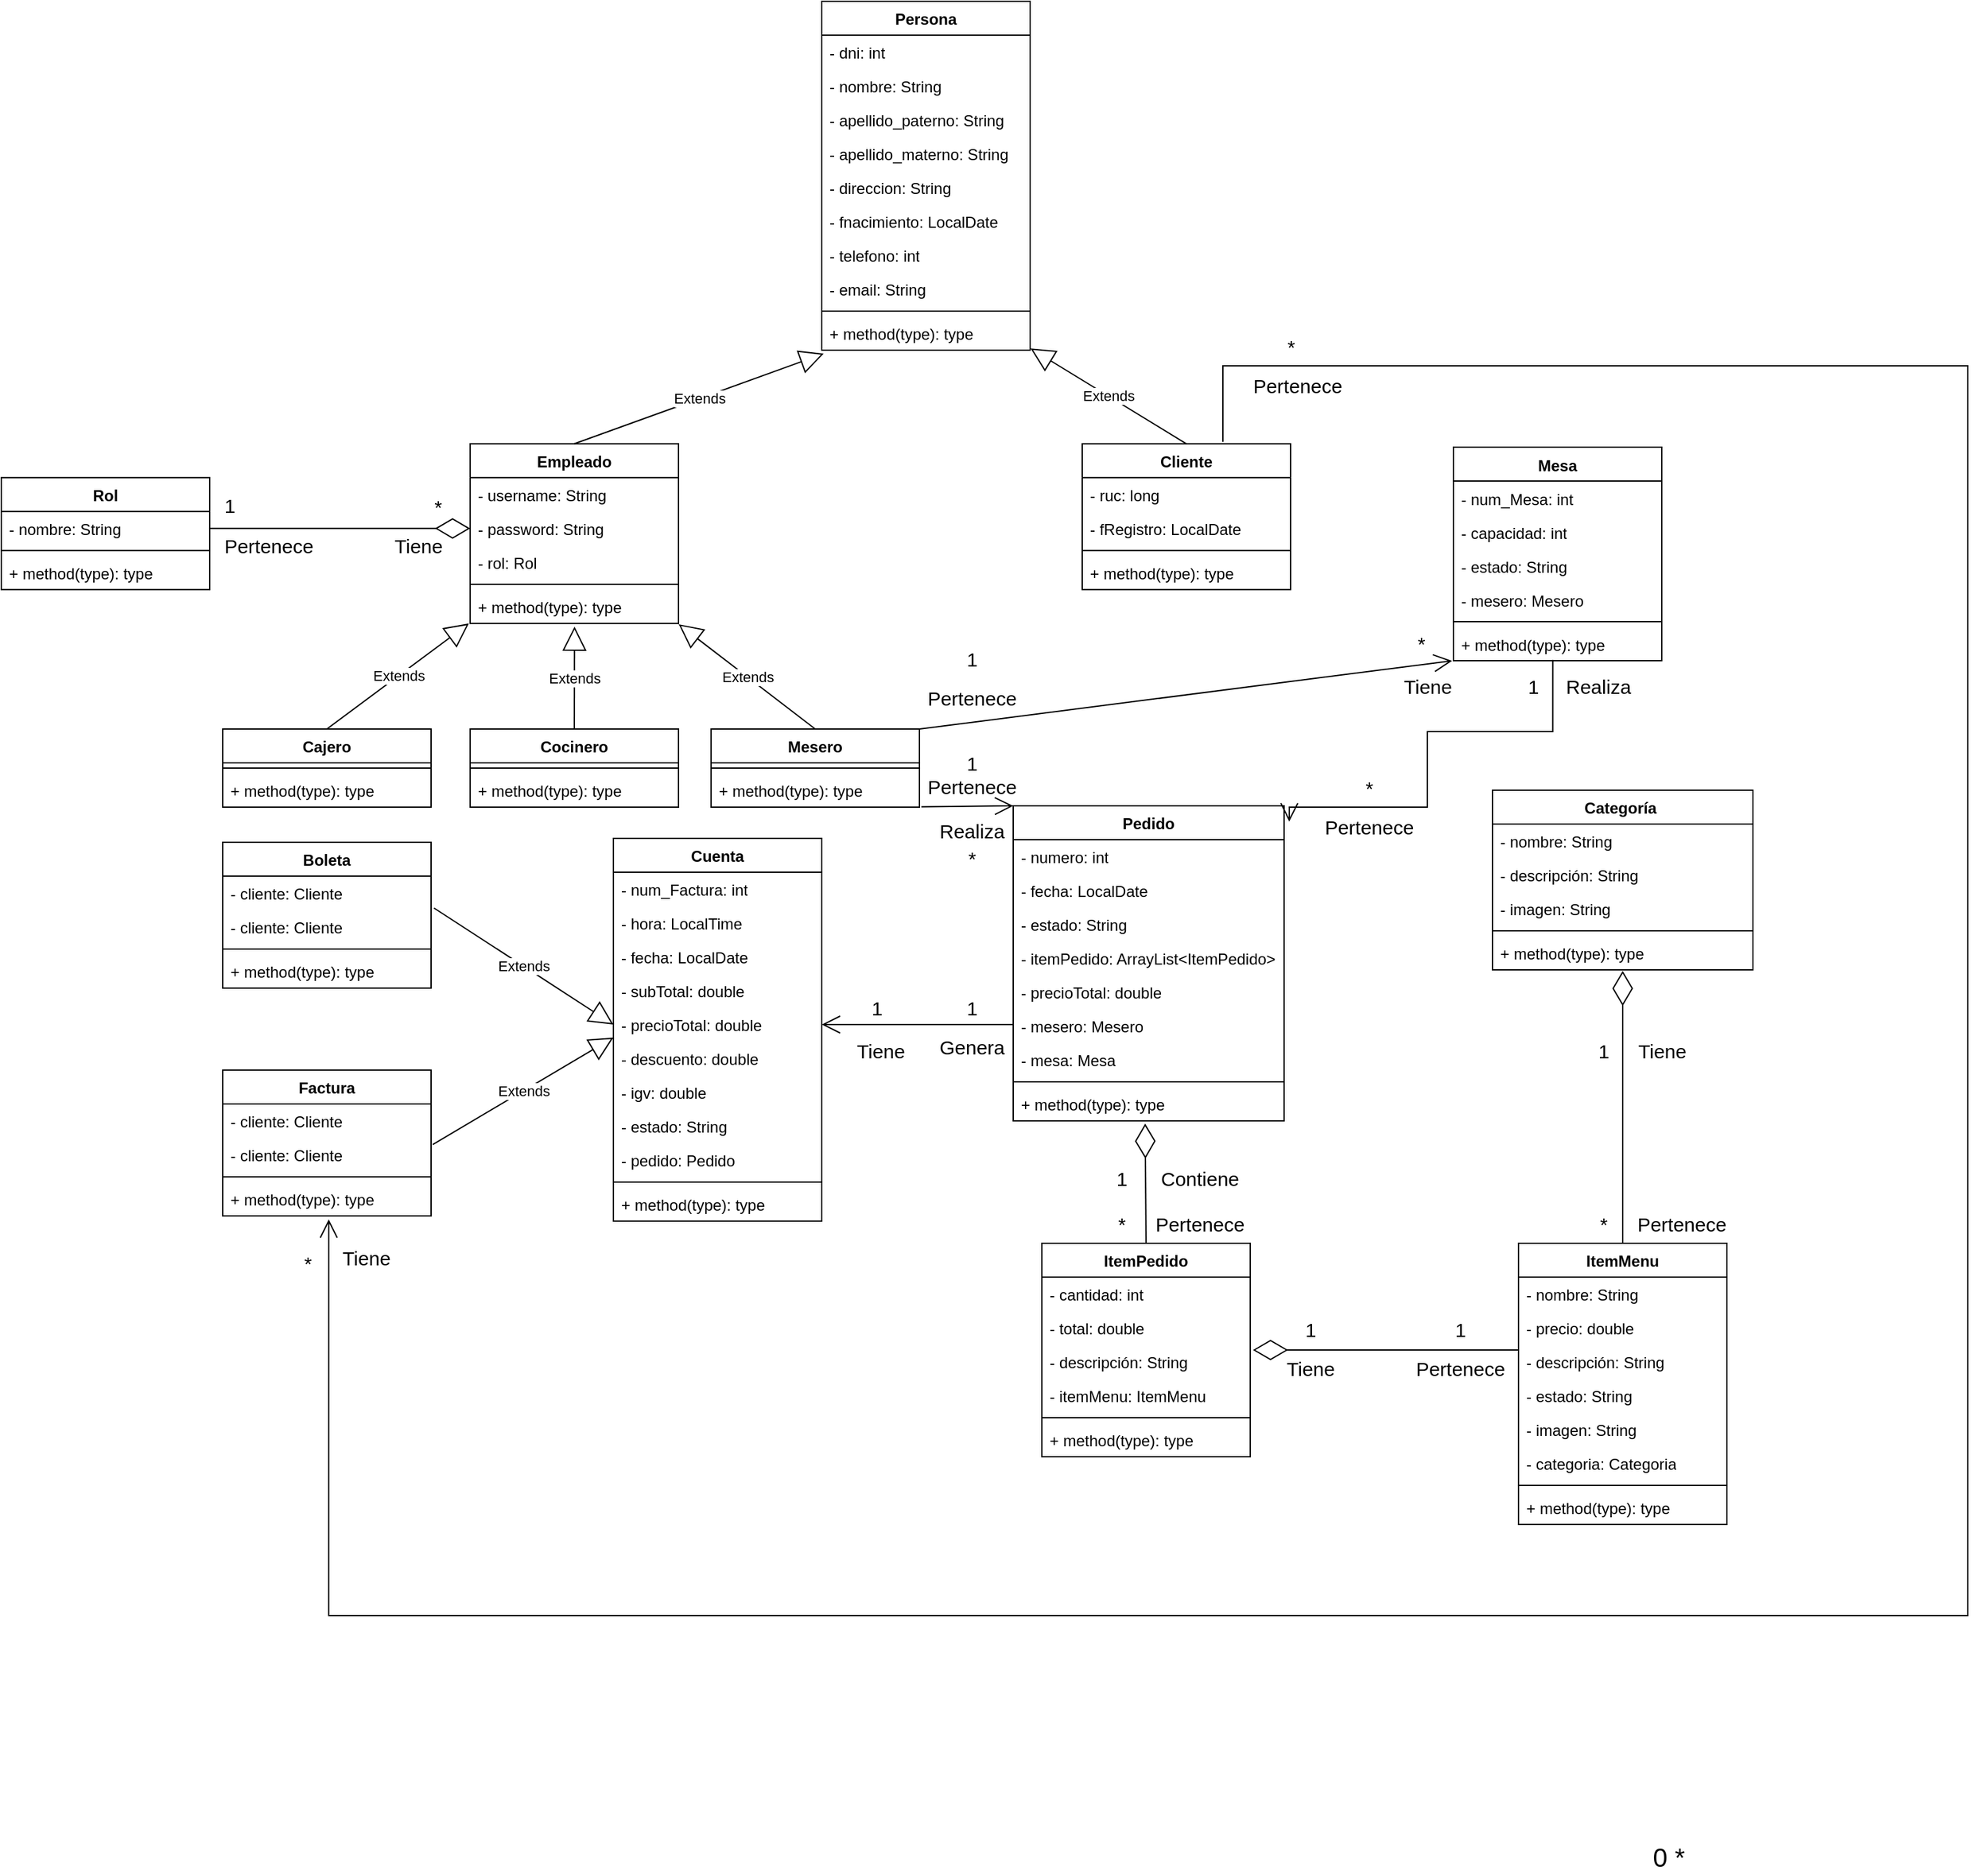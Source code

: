 <mxfile version="24.7.15">
  <diagram name="Página-1" id="WCnMgOE7KUm1dGn3Zfiw">
    <mxGraphModel dx="-1102" dy="-24" grid="1" gridSize="10" guides="1" tooltips="1" connect="1" arrows="1" fold="1" page="1" pageScale="1" pageWidth="827" pageHeight="1169" math="0" shadow="0">
      <root>
        <mxCell id="0" />
        <mxCell id="1" parent="0" />
        <mxCell id="qxjs8HYVO15DPtjFR_uL-1" value="&lt;span style=&quot;font-size: 20px;&quot;&gt;0 *&lt;/span&gt;" style="edgeLabel;html=1;align=center;verticalAlign=middle;resizable=0;points=[];fontSize=20;fontColor=default;" parent="1" vertex="1" connectable="0">
          <mxGeometry x="5305" y="3254.002" as="geometry">
            <mxPoint x="-45" y="471" as="offset" />
          </mxGeometry>
        </mxCell>
        <mxCell id="qxjs8HYVO15DPtjFR_uL-2" value="Mesa" style="swimlane;fontStyle=1;align=center;verticalAlign=top;childLayout=stackLayout;horizontal=1;startSize=26;horizontalStack=0;resizeParent=1;resizeParentMax=0;resizeLast=0;collapsible=1;marginBottom=0;whiteSpace=wrap;html=1;" parent="1" vertex="1">
          <mxGeometry x="5095" y="2642.5" width="160" height="164" as="geometry" />
        </mxCell>
        <mxCell id="qxjs8HYVO15DPtjFR_uL-3" value="- num_Mesa: int" style="text;strokeColor=none;fillColor=none;align=left;verticalAlign=top;spacingLeft=4;spacingRight=4;overflow=hidden;rotatable=0;points=[[0,0.5],[1,0.5]];portConstraint=eastwest;whiteSpace=wrap;html=1;" parent="qxjs8HYVO15DPtjFR_uL-2" vertex="1">
          <mxGeometry y="26" width="160" height="26" as="geometry" />
        </mxCell>
        <mxCell id="qxjs8HYVO15DPtjFR_uL-4" value="- capacidad: int" style="text;strokeColor=none;fillColor=none;align=left;verticalAlign=top;spacingLeft=4;spacingRight=4;overflow=hidden;rotatable=0;points=[[0,0.5],[1,0.5]];portConstraint=eastwest;whiteSpace=wrap;html=1;" parent="qxjs8HYVO15DPtjFR_uL-2" vertex="1">
          <mxGeometry y="52" width="160" height="26" as="geometry" />
        </mxCell>
        <mxCell id="qxjs8HYVO15DPtjFR_uL-5" value="- estado: String" style="text;strokeColor=none;fillColor=none;align=left;verticalAlign=top;spacingLeft=4;spacingRight=4;overflow=hidden;rotatable=0;points=[[0,0.5],[1,0.5]];portConstraint=eastwest;whiteSpace=wrap;html=1;" parent="qxjs8HYVO15DPtjFR_uL-2" vertex="1">
          <mxGeometry y="78" width="160" height="26" as="geometry" />
        </mxCell>
        <mxCell id="6oVuKmF7WkEqG7VNtMI_-22" value="- mesero: Mesero" style="text;strokeColor=none;fillColor=none;align=left;verticalAlign=top;spacingLeft=4;spacingRight=4;overflow=hidden;rotatable=0;points=[[0,0.5],[1,0.5]];portConstraint=eastwest;whiteSpace=wrap;html=1;" parent="qxjs8HYVO15DPtjFR_uL-2" vertex="1">
          <mxGeometry y="104" width="160" height="26" as="geometry" />
        </mxCell>
        <mxCell id="qxjs8HYVO15DPtjFR_uL-6" value="" style="line;strokeWidth=1;fillColor=none;align=left;verticalAlign=middle;spacingTop=-1;spacingLeft=3;spacingRight=3;rotatable=0;labelPosition=right;points=[];portConstraint=eastwest;strokeColor=inherit;" parent="qxjs8HYVO15DPtjFR_uL-2" vertex="1">
          <mxGeometry y="130" width="160" height="8" as="geometry" />
        </mxCell>
        <mxCell id="qxjs8HYVO15DPtjFR_uL-7" value="+ method(type): type" style="text;strokeColor=none;fillColor=none;align=left;verticalAlign=top;spacingLeft=4;spacingRight=4;overflow=hidden;rotatable=0;points=[[0,0.5],[1,0.5]];portConstraint=eastwest;whiteSpace=wrap;html=1;" parent="qxjs8HYVO15DPtjFR_uL-2" vertex="1">
          <mxGeometry y="138" width="160" height="26" as="geometry" />
        </mxCell>
        <mxCell id="qxjs8HYVO15DPtjFR_uL-8" value="Cliente" style="swimlane;fontStyle=1;align=center;verticalAlign=top;childLayout=stackLayout;horizontal=1;startSize=26;horizontalStack=0;resizeParent=1;resizeParentMax=0;resizeLast=0;collapsible=1;marginBottom=0;whiteSpace=wrap;html=1;" parent="1" vertex="1">
          <mxGeometry x="4810" y="2639.89" width="160" height="112" as="geometry" />
        </mxCell>
        <mxCell id="qxjs8HYVO15DPtjFR_uL-10" value="- ruc: long" style="text;strokeColor=none;fillColor=none;align=left;verticalAlign=top;spacingLeft=4;spacingRight=4;overflow=hidden;rotatable=0;points=[[0,0.5],[1,0.5]];portConstraint=eastwest;whiteSpace=wrap;html=1;" parent="qxjs8HYVO15DPtjFR_uL-8" vertex="1">
          <mxGeometry y="26" width="160" height="26" as="geometry" />
        </mxCell>
        <mxCell id="6oVuKmF7WkEqG7VNtMI_-1" value="- fRegistro: LocalDate" style="text;strokeColor=none;fillColor=none;align=left;verticalAlign=top;spacingLeft=4;spacingRight=4;overflow=hidden;rotatable=0;points=[[0,0.5],[1,0.5]];portConstraint=eastwest;whiteSpace=wrap;html=1;" parent="qxjs8HYVO15DPtjFR_uL-8" vertex="1">
          <mxGeometry y="52" width="160" height="26" as="geometry" />
        </mxCell>
        <mxCell id="qxjs8HYVO15DPtjFR_uL-11" value="" style="line;strokeWidth=1;fillColor=none;align=left;verticalAlign=middle;spacingTop=-1;spacingLeft=3;spacingRight=3;rotatable=0;labelPosition=right;points=[];portConstraint=eastwest;strokeColor=inherit;" parent="qxjs8HYVO15DPtjFR_uL-8" vertex="1">
          <mxGeometry y="78" width="160" height="8" as="geometry" />
        </mxCell>
        <mxCell id="qxjs8HYVO15DPtjFR_uL-12" value="+ method(type): type" style="text;strokeColor=none;fillColor=none;align=left;verticalAlign=top;spacingLeft=4;spacingRight=4;overflow=hidden;rotatable=0;points=[[0,0.5],[1,0.5]];portConstraint=eastwest;whiteSpace=wrap;html=1;" parent="qxjs8HYVO15DPtjFR_uL-8" vertex="1">
          <mxGeometry y="86" width="160" height="26" as="geometry" />
        </mxCell>
        <mxCell id="qxjs8HYVO15DPtjFR_uL-13" value="Persona" style="swimlane;fontStyle=1;align=center;verticalAlign=top;childLayout=stackLayout;horizontal=1;startSize=26;horizontalStack=0;resizeParent=1;resizeParentMax=0;resizeLast=0;collapsible=1;marginBottom=0;whiteSpace=wrap;html=1;" parent="1" vertex="1">
          <mxGeometry x="4610" y="2300" width="160" height="268" as="geometry" />
        </mxCell>
        <mxCell id="qxjs8HYVO15DPtjFR_uL-14" value="- dni: int" style="text;strokeColor=none;fillColor=none;align=left;verticalAlign=top;spacingLeft=4;spacingRight=4;overflow=hidden;rotatable=0;points=[[0,0.5],[1,0.5]];portConstraint=eastwest;whiteSpace=wrap;html=1;" parent="qxjs8HYVO15DPtjFR_uL-13" vertex="1">
          <mxGeometry y="26" width="160" height="26" as="geometry" />
        </mxCell>
        <mxCell id="qxjs8HYVO15DPtjFR_uL-15" value="- nombre: String" style="text;strokeColor=none;fillColor=none;align=left;verticalAlign=top;spacingLeft=4;spacingRight=4;overflow=hidden;rotatable=0;points=[[0,0.5],[1,0.5]];portConstraint=eastwest;whiteSpace=wrap;html=1;" parent="qxjs8HYVO15DPtjFR_uL-13" vertex="1">
          <mxGeometry y="52" width="160" height="26" as="geometry" />
        </mxCell>
        <mxCell id="qxjs8HYVO15DPtjFR_uL-16" value="- apellido_paterno: String" style="text;strokeColor=none;fillColor=none;align=left;verticalAlign=top;spacingLeft=4;spacingRight=4;overflow=hidden;rotatable=0;points=[[0,0.5],[1,0.5]];portConstraint=eastwest;whiteSpace=wrap;html=1;" parent="qxjs8HYVO15DPtjFR_uL-13" vertex="1">
          <mxGeometry y="78" width="160" height="26" as="geometry" />
        </mxCell>
        <mxCell id="qxjs8HYVO15DPtjFR_uL-17" value="- apellido_materno: String" style="text;strokeColor=none;fillColor=none;align=left;verticalAlign=top;spacingLeft=4;spacingRight=4;overflow=hidden;rotatable=0;points=[[0,0.5],[1,0.5]];portConstraint=eastwest;whiteSpace=wrap;html=1;" parent="qxjs8HYVO15DPtjFR_uL-13" vertex="1">
          <mxGeometry y="104" width="160" height="26" as="geometry" />
        </mxCell>
        <mxCell id="qxjs8HYVO15DPtjFR_uL-18" value="- direccion: String" style="text;strokeColor=none;fillColor=none;align=left;verticalAlign=top;spacingLeft=4;spacingRight=4;overflow=hidden;rotatable=0;points=[[0,0.5],[1,0.5]];portConstraint=eastwest;whiteSpace=wrap;html=1;" parent="qxjs8HYVO15DPtjFR_uL-13" vertex="1">
          <mxGeometry y="130" width="160" height="26" as="geometry" />
        </mxCell>
        <mxCell id="qxjs8HYVO15DPtjFR_uL-9" value="- fnacimiento: LocalDate" style="text;strokeColor=none;fillColor=none;align=left;verticalAlign=top;spacingLeft=4;spacingRight=4;overflow=hidden;rotatable=0;points=[[0,0.5],[1,0.5]];portConstraint=eastwest;whiteSpace=wrap;html=1;" parent="qxjs8HYVO15DPtjFR_uL-13" vertex="1">
          <mxGeometry y="156" width="160" height="26" as="geometry" />
        </mxCell>
        <mxCell id="qxjs8HYVO15DPtjFR_uL-19" value="- telefono: int" style="text;strokeColor=none;fillColor=none;align=left;verticalAlign=top;spacingLeft=4;spacingRight=4;overflow=hidden;rotatable=0;points=[[0,0.5],[1,0.5]];portConstraint=eastwest;whiteSpace=wrap;html=1;" parent="qxjs8HYVO15DPtjFR_uL-13" vertex="1">
          <mxGeometry y="182" width="160" height="26" as="geometry" />
        </mxCell>
        <mxCell id="qxjs8HYVO15DPtjFR_uL-20" value="- email: String" style="text;strokeColor=none;fillColor=none;align=left;verticalAlign=top;spacingLeft=4;spacingRight=4;overflow=hidden;rotatable=0;points=[[0,0.5],[1,0.5]];portConstraint=eastwest;whiteSpace=wrap;html=1;" parent="qxjs8HYVO15DPtjFR_uL-13" vertex="1">
          <mxGeometry y="208" width="160" height="26" as="geometry" />
        </mxCell>
        <mxCell id="qxjs8HYVO15DPtjFR_uL-21" value="" style="line;strokeWidth=1;fillColor=none;align=left;verticalAlign=middle;spacingTop=-1;spacingLeft=3;spacingRight=3;rotatable=0;labelPosition=right;points=[];portConstraint=eastwest;strokeColor=inherit;" parent="qxjs8HYVO15DPtjFR_uL-13" vertex="1">
          <mxGeometry y="234" width="160" height="8" as="geometry" />
        </mxCell>
        <mxCell id="qxjs8HYVO15DPtjFR_uL-22" value="+ method(type): type" style="text;strokeColor=none;fillColor=none;align=left;verticalAlign=top;spacingLeft=4;spacingRight=4;overflow=hidden;rotatable=0;points=[[0,0.5],[1,0.5]];portConstraint=eastwest;whiteSpace=wrap;html=1;" parent="qxjs8HYVO15DPtjFR_uL-13" vertex="1">
          <mxGeometry y="242" width="160" height="26" as="geometry" />
        </mxCell>
        <mxCell id="qxjs8HYVO15DPtjFR_uL-23" value="Empleado" style="swimlane;fontStyle=1;align=center;verticalAlign=top;childLayout=stackLayout;horizontal=1;startSize=26;horizontalStack=0;resizeParent=1;resizeParentMax=0;resizeLast=0;collapsible=1;marginBottom=0;whiteSpace=wrap;html=1;" parent="1" vertex="1">
          <mxGeometry x="4340" y="2639.89" width="160" height="138" as="geometry" />
        </mxCell>
        <mxCell id="qxjs8HYVO15DPtjFR_uL-24" value="- username: String" style="text;strokeColor=none;fillColor=none;align=left;verticalAlign=top;spacingLeft=4;spacingRight=4;overflow=hidden;rotatable=0;points=[[0,0.5],[1,0.5]];portConstraint=eastwest;whiteSpace=wrap;html=1;" parent="qxjs8HYVO15DPtjFR_uL-23" vertex="1">
          <mxGeometry y="26" width="160" height="26" as="geometry" />
        </mxCell>
        <mxCell id="qxjs8HYVO15DPtjFR_uL-25" value="- password: String" style="text;strokeColor=none;fillColor=none;align=left;verticalAlign=top;spacingLeft=4;spacingRight=4;overflow=hidden;rotatable=0;points=[[0,0.5],[1,0.5]];portConstraint=eastwest;whiteSpace=wrap;html=1;" parent="qxjs8HYVO15DPtjFR_uL-23" vertex="1">
          <mxGeometry y="52" width="160" height="26" as="geometry" />
        </mxCell>
        <mxCell id="qxjs8HYVO15DPtjFR_uL-26" value="- rol: Rol" style="text;strokeColor=none;fillColor=none;align=left;verticalAlign=top;spacingLeft=4;spacingRight=4;overflow=hidden;rotatable=0;points=[[0,0.5],[1,0.5]];portConstraint=eastwest;whiteSpace=wrap;html=1;" parent="qxjs8HYVO15DPtjFR_uL-23" vertex="1">
          <mxGeometry y="78" width="160" height="26" as="geometry" />
        </mxCell>
        <mxCell id="qxjs8HYVO15DPtjFR_uL-27" value="" style="line;strokeWidth=1;fillColor=none;align=left;verticalAlign=middle;spacingTop=-1;spacingLeft=3;spacingRight=3;rotatable=0;labelPosition=right;points=[];portConstraint=eastwest;strokeColor=inherit;" parent="qxjs8HYVO15DPtjFR_uL-23" vertex="1">
          <mxGeometry y="104" width="160" height="8" as="geometry" />
        </mxCell>
        <mxCell id="qxjs8HYVO15DPtjFR_uL-28" value="+ method(type): type" style="text;strokeColor=none;fillColor=none;align=left;verticalAlign=top;spacingLeft=4;spacingRight=4;overflow=hidden;rotatable=0;points=[[0,0.5],[1,0.5]];portConstraint=eastwest;whiteSpace=wrap;html=1;" parent="qxjs8HYVO15DPtjFR_uL-23" vertex="1">
          <mxGeometry y="112" width="160" height="26" as="geometry" />
        </mxCell>
        <mxCell id="qxjs8HYVO15DPtjFR_uL-29" value="Extends" style="endArrow=block;endSize=16;endFill=0;html=1;rounded=0;exitX=0.5;exitY=0;exitDx=0;exitDy=0;entryX=0.009;entryY=1.103;entryDx=0;entryDy=0;entryPerimeter=0;" parent="1" source="qxjs8HYVO15DPtjFR_uL-23" target="qxjs8HYVO15DPtjFR_uL-22" edge="1">
          <mxGeometry width="160" relative="1" as="geometry">
            <mxPoint x="4330" y="2578.42" as="sourcePoint" />
            <mxPoint x="4508.88" y="2580.004" as="targetPoint" />
          </mxGeometry>
        </mxCell>
        <mxCell id="qxjs8HYVO15DPtjFR_uL-30" value="Extends" style="endArrow=block;endSize=16;endFill=0;html=1;rounded=0;exitX=0.5;exitY=0;exitDx=0;exitDy=0;entryX=1.002;entryY=0.949;entryDx=0;entryDy=0;entryPerimeter=0;" parent="1" source="qxjs8HYVO15DPtjFR_uL-8" target="qxjs8HYVO15DPtjFR_uL-22" edge="1">
          <mxGeometry width="160" relative="1" as="geometry">
            <mxPoint x="5205.0" y="3385.38" as="sourcePoint" />
            <mxPoint x="4925" y="2846.63" as="targetPoint" />
          </mxGeometry>
        </mxCell>
        <mxCell id="qxjs8HYVO15DPtjFR_uL-31" value="Rol" style="swimlane;fontStyle=1;align=center;verticalAlign=top;childLayout=stackLayout;horizontal=1;startSize=26;horizontalStack=0;resizeParent=1;resizeParentMax=0;resizeLast=0;collapsible=1;marginBottom=0;whiteSpace=wrap;html=1;" parent="1" vertex="1">
          <mxGeometry x="3980" y="2665.89" width="160" height="86" as="geometry" />
        </mxCell>
        <mxCell id="qxjs8HYVO15DPtjFR_uL-32" value="- nombre: String" style="text;strokeColor=none;fillColor=none;align=left;verticalAlign=top;spacingLeft=4;spacingRight=4;overflow=hidden;rotatable=0;points=[[0,0.5],[1,0.5]];portConstraint=eastwest;whiteSpace=wrap;html=1;" parent="qxjs8HYVO15DPtjFR_uL-31" vertex="1">
          <mxGeometry y="26" width="160" height="26" as="geometry" />
        </mxCell>
        <mxCell id="qxjs8HYVO15DPtjFR_uL-33" value="" style="line;strokeWidth=1;fillColor=none;align=left;verticalAlign=middle;spacingTop=-1;spacingLeft=3;spacingRight=3;rotatable=0;labelPosition=right;points=[];portConstraint=eastwest;strokeColor=inherit;" parent="qxjs8HYVO15DPtjFR_uL-31" vertex="1">
          <mxGeometry y="52" width="160" height="8" as="geometry" />
        </mxCell>
        <mxCell id="qxjs8HYVO15DPtjFR_uL-34" value="+ method(type): type" style="text;strokeColor=none;fillColor=none;align=left;verticalAlign=top;spacingLeft=4;spacingRight=4;overflow=hidden;rotatable=0;points=[[0,0.5],[1,0.5]];portConstraint=eastwest;whiteSpace=wrap;html=1;" parent="qxjs8HYVO15DPtjFR_uL-31" vertex="1">
          <mxGeometry y="60" width="160" height="26" as="geometry" />
        </mxCell>
        <mxCell id="qxjs8HYVO15DPtjFR_uL-35" value="" style="endArrow=diamondThin;endFill=0;endSize=24;html=1;rounded=0;entryX=0;entryY=0.5;entryDx=0;entryDy=0;exitX=1;exitY=0.5;exitDx=0;exitDy=0;" parent="1" source="qxjs8HYVO15DPtjFR_uL-32" target="qxjs8HYVO15DPtjFR_uL-25" edge="1">
          <mxGeometry width="160" relative="1" as="geometry">
            <mxPoint x="4160" y="2550.42" as="sourcePoint" />
            <mxPoint x="4320" y="2550.42" as="targetPoint" />
          </mxGeometry>
        </mxCell>
        <mxCell id="qxjs8HYVO15DPtjFR_uL-36" value="Categoría&amp;nbsp;" style="swimlane;fontStyle=1;align=center;verticalAlign=top;childLayout=stackLayout;horizontal=1;startSize=26;horizontalStack=0;resizeParent=1;resizeParentMax=0;resizeLast=0;collapsible=1;marginBottom=0;whiteSpace=wrap;html=1;" parent="1" vertex="1">
          <mxGeometry x="5125" y="2906" width="200" height="138" as="geometry" />
        </mxCell>
        <mxCell id="qxjs8HYVO15DPtjFR_uL-37" value="- nombre: String" style="text;strokeColor=none;fillColor=none;align=left;verticalAlign=top;spacingLeft=4;spacingRight=4;overflow=hidden;rotatable=0;points=[[0,0.5],[1,0.5]];portConstraint=eastwest;whiteSpace=wrap;html=1;" parent="qxjs8HYVO15DPtjFR_uL-36" vertex="1">
          <mxGeometry y="26" width="200" height="26" as="geometry" />
        </mxCell>
        <mxCell id="qxjs8HYVO15DPtjFR_uL-38" value="- descripción: String" style="text;strokeColor=none;fillColor=none;align=left;verticalAlign=top;spacingLeft=4;spacingRight=4;overflow=hidden;rotatable=0;points=[[0,0.5],[1,0.5]];portConstraint=eastwest;whiteSpace=wrap;html=1;" parent="qxjs8HYVO15DPtjFR_uL-36" vertex="1">
          <mxGeometry y="52" width="200" height="26" as="geometry" />
        </mxCell>
        <mxCell id="qxjs8HYVO15DPtjFR_uL-39" value="- imagen: String" style="text;strokeColor=none;fillColor=none;align=left;verticalAlign=top;spacingLeft=4;spacingRight=4;overflow=hidden;rotatable=0;points=[[0,0.5],[1,0.5]];portConstraint=eastwest;whiteSpace=wrap;html=1;" parent="qxjs8HYVO15DPtjFR_uL-36" vertex="1">
          <mxGeometry y="78" width="200" height="26" as="geometry" />
        </mxCell>
        <mxCell id="qxjs8HYVO15DPtjFR_uL-41" value="" style="line;strokeWidth=1;fillColor=none;align=left;verticalAlign=middle;spacingTop=-1;spacingLeft=3;spacingRight=3;rotatable=0;labelPosition=right;points=[];portConstraint=eastwest;strokeColor=inherit;" parent="qxjs8HYVO15DPtjFR_uL-36" vertex="1">
          <mxGeometry y="104" width="200" height="8" as="geometry" />
        </mxCell>
        <mxCell id="qxjs8HYVO15DPtjFR_uL-42" value="+ method(type): type" style="text;strokeColor=none;fillColor=none;align=left;verticalAlign=top;spacingLeft=4;spacingRight=4;overflow=hidden;rotatable=0;points=[[0,0.5],[1,0.5]];portConstraint=eastwest;whiteSpace=wrap;html=1;" parent="qxjs8HYVO15DPtjFR_uL-36" vertex="1">
          <mxGeometry y="112" width="200" height="26" as="geometry" />
        </mxCell>
        <mxCell id="qxjs8HYVO15DPtjFR_uL-43" value="ItemMenu" style="swimlane;fontStyle=1;align=center;verticalAlign=top;childLayout=stackLayout;horizontal=1;startSize=26;horizontalStack=0;resizeParent=1;resizeParentMax=0;resizeLast=0;collapsible=1;marginBottom=0;whiteSpace=wrap;html=1;" parent="1" vertex="1">
          <mxGeometry x="5145" y="3254" width="160" height="216" as="geometry" />
        </mxCell>
        <mxCell id="qxjs8HYVO15DPtjFR_uL-44" value="- nombre: String" style="text;strokeColor=none;fillColor=none;align=left;verticalAlign=top;spacingLeft=4;spacingRight=4;overflow=hidden;rotatable=0;points=[[0,0.5],[1,0.5]];portConstraint=eastwest;whiteSpace=wrap;html=1;" parent="qxjs8HYVO15DPtjFR_uL-43" vertex="1">
          <mxGeometry y="26" width="160" height="26" as="geometry" />
        </mxCell>
        <mxCell id="qxjs8HYVO15DPtjFR_uL-45" value="- precio: double" style="text;strokeColor=none;fillColor=none;align=left;verticalAlign=top;spacingLeft=4;spacingRight=4;overflow=hidden;rotatable=0;points=[[0,0.5],[1,0.5]];portConstraint=eastwest;whiteSpace=wrap;html=1;" parent="qxjs8HYVO15DPtjFR_uL-43" vertex="1">
          <mxGeometry y="52" width="160" height="26" as="geometry" />
        </mxCell>
        <mxCell id="qxjs8HYVO15DPtjFR_uL-46" value="- descripción: String" style="text;strokeColor=none;fillColor=none;align=left;verticalAlign=top;spacingLeft=4;spacingRight=4;overflow=hidden;rotatable=0;points=[[0,0.5],[1,0.5]];portConstraint=eastwest;whiteSpace=wrap;html=1;" parent="qxjs8HYVO15DPtjFR_uL-43" vertex="1">
          <mxGeometry y="78" width="160" height="26" as="geometry" />
        </mxCell>
        <mxCell id="K_Ksfu4VO-yajQxjg92I-1" value="- estado: String" style="text;strokeColor=none;fillColor=none;align=left;verticalAlign=top;spacingLeft=4;spacingRight=4;overflow=hidden;rotatable=0;points=[[0,0.5],[1,0.5]];portConstraint=eastwest;whiteSpace=wrap;html=1;" parent="qxjs8HYVO15DPtjFR_uL-43" vertex="1">
          <mxGeometry y="104" width="160" height="26" as="geometry" />
        </mxCell>
        <mxCell id="qxjs8HYVO15DPtjFR_uL-47" value="- imagen: String" style="text;strokeColor=none;fillColor=none;align=left;verticalAlign=top;spacingLeft=4;spacingRight=4;overflow=hidden;rotatable=0;points=[[0,0.5],[1,0.5]];portConstraint=eastwest;whiteSpace=wrap;html=1;" parent="qxjs8HYVO15DPtjFR_uL-43" vertex="1">
          <mxGeometry y="130" width="160" height="26" as="geometry" />
        </mxCell>
        <mxCell id="BECg5I7x5I3lN43DVKFE-1" value="- categoria: Categoria" style="text;strokeColor=none;fillColor=none;align=left;verticalAlign=top;spacingLeft=4;spacingRight=4;overflow=hidden;rotatable=0;points=[[0,0.5],[1,0.5]];portConstraint=eastwest;whiteSpace=wrap;html=1;" vertex="1" parent="qxjs8HYVO15DPtjFR_uL-43">
          <mxGeometry y="156" width="160" height="26" as="geometry" />
        </mxCell>
        <mxCell id="qxjs8HYVO15DPtjFR_uL-48" value="" style="line;strokeWidth=1;fillColor=none;align=left;verticalAlign=middle;spacingTop=-1;spacingLeft=3;spacingRight=3;rotatable=0;labelPosition=right;points=[];portConstraint=eastwest;strokeColor=inherit;" parent="qxjs8HYVO15DPtjFR_uL-43" vertex="1">
          <mxGeometry y="182" width="160" height="8" as="geometry" />
        </mxCell>
        <mxCell id="qxjs8HYVO15DPtjFR_uL-49" value="+ method(type): type" style="text;strokeColor=none;fillColor=none;align=left;verticalAlign=top;spacingLeft=4;spacingRight=4;overflow=hidden;rotatable=0;points=[[0,0.5],[1,0.5]];portConstraint=eastwest;whiteSpace=wrap;html=1;" parent="qxjs8HYVO15DPtjFR_uL-43" vertex="1">
          <mxGeometry y="190" width="160" height="26" as="geometry" />
        </mxCell>
        <mxCell id="qxjs8HYVO15DPtjFR_uL-50" value="" style="endArrow=diamondThin;endFill=0;endSize=24;html=1;rounded=0;entryX=0.5;entryY=1.031;entryDx=0;entryDy=0;entryPerimeter=0;exitX=0.5;exitY=0;exitDx=0;exitDy=0;" parent="1" source="qxjs8HYVO15DPtjFR_uL-43" target="qxjs8HYVO15DPtjFR_uL-42" edge="1">
          <mxGeometry width="160" relative="1" as="geometry">
            <mxPoint x="5275" y="3074" as="sourcePoint" />
            <mxPoint x="5365" y="2954" as="targetPoint" />
          </mxGeometry>
        </mxCell>
        <mxCell id="qxjs8HYVO15DPtjFR_uL-51" value="ItemPedido" style="swimlane;fontStyle=1;align=center;verticalAlign=top;childLayout=stackLayout;horizontal=1;startSize=26;horizontalStack=0;resizeParent=1;resizeParentMax=0;resizeLast=0;collapsible=1;marginBottom=0;whiteSpace=wrap;html=1;" parent="1" vertex="1">
          <mxGeometry x="4779" y="3254" width="160" height="164" as="geometry" />
        </mxCell>
        <mxCell id="qxjs8HYVO15DPtjFR_uL-52" value="- cantidad: int" style="text;strokeColor=none;fillColor=none;align=left;verticalAlign=top;spacingLeft=4;spacingRight=4;overflow=hidden;rotatable=0;points=[[0,0.5],[1,0.5]];portConstraint=eastwest;whiteSpace=wrap;html=1;" parent="qxjs8HYVO15DPtjFR_uL-51" vertex="1">
          <mxGeometry y="26" width="160" height="26" as="geometry" />
        </mxCell>
        <mxCell id="qxjs8HYVO15DPtjFR_uL-53" value="- total: double" style="text;strokeColor=none;fillColor=none;align=left;verticalAlign=top;spacingLeft=4;spacingRight=4;overflow=hidden;rotatable=0;points=[[0,0.5],[1,0.5]];portConstraint=eastwest;whiteSpace=wrap;html=1;" parent="qxjs8HYVO15DPtjFR_uL-51" vertex="1">
          <mxGeometry y="52" width="160" height="26" as="geometry" />
        </mxCell>
        <mxCell id="qxjs8HYVO15DPtjFR_uL-54" value="- descripción: String" style="text;strokeColor=none;fillColor=none;align=left;verticalAlign=top;spacingLeft=4;spacingRight=4;overflow=hidden;rotatable=0;points=[[0,0.5],[1,0.5]];portConstraint=eastwest;whiteSpace=wrap;html=1;" parent="qxjs8HYVO15DPtjFR_uL-51" vertex="1">
          <mxGeometry y="78" width="160" height="26" as="geometry" />
        </mxCell>
        <mxCell id="qxjs8HYVO15DPtjFR_uL-55" value="- itemMenu: ItemMenu" style="text;strokeColor=none;fillColor=none;align=left;verticalAlign=top;spacingLeft=4;spacingRight=4;overflow=hidden;rotatable=0;points=[[0,0.5],[1,0.5]];portConstraint=eastwest;whiteSpace=wrap;html=1;" parent="qxjs8HYVO15DPtjFR_uL-51" vertex="1">
          <mxGeometry y="104" width="160" height="26" as="geometry" />
        </mxCell>
        <mxCell id="qxjs8HYVO15DPtjFR_uL-56" value="" style="line;strokeWidth=1;fillColor=none;align=left;verticalAlign=middle;spacingTop=-1;spacingLeft=3;spacingRight=3;rotatable=0;labelPosition=right;points=[];portConstraint=eastwest;strokeColor=inherit;" parent="qxjs8HYVO15DPtjFR_uL-51" vertex="1">
          <mxGeometry y="130" width="160" height="8" as="geometry" />
        </mxCell>
        <mxCell id="qxjs8HYVO15DPtjFR_uL-57" value="+ method(type): type" style="text;strokeColor=none;fillColor=none;align=left;verticalAlign=top;spacingLeft=4;spacingRight=4;overflow=hidden;rotatable=0;points=[[0,0.5],[1,0.5]];portConstraint=eastwest;whiteSpace=wrap;html=1;" parent="qxjs8HYVO15DPtjFR_uL-51" vertex="1">
          <mxGeometry y="138" width="160" height="26" as="geometry" />
        </mxCell>
        <mxCell id="qxjs8HYVO15DPtjFR_uL-58" value="" style="endArrow=diamondThin;endFill=0;endSize=24;html=1;rounded=0;entryX=1.013;entryY=0.154;entryDx=0;entryDy=0;entryPerimeter=0;exitX=0;exitY=0.154;exitDx=0;exitDy=0;exitPerimeter=0;" parent="1" source="qxjs8HYVO15DPtjFR_uL-46" target="qxjs8HYVO15DPtjFR_uL-54" edge="1">
          <mxGeometry width="160" relative="1" as="geometry">
            <mxPoint x="5365" y="3216" as="sourcePoint" />
            <mxPoint x="5365" y="3124" as="targetPoint" />
          </mxGeometry>
        </mxCell>
        <mxCell id="qxjs8HYVO15DPtjFR_uL-59" value="Pedido" style="swimlane;fontStyle=1;align=center;verticalAlign=top;childLayout=stackLayout;horizontal=1;startSize=26;horizontalStack=0;resizeParent=1;resizeParentMax=0;resizeLast=0;collapsible=1;marginBottom=0;whiteSpace=wrap;html=1;" parent="1" vertex="1">
          <mxGeometry x="4757" y="2918" width="208" height="242" as="geometry" />
        </mxCell>
        <mxCell id="qxjs8HYVO15DPtjFR_uL-60" value="- numero: int" style="text;strokeColor=none;fillColor=none;align=left;verticalAlign=top;spacingLeft=4;spacingRight=4;overflow=hidden;rotatable=0;points=[[0,0.5],[1,0.5]];portConstraint=eastwest;whiteSpace=wrap;html=1;" parent="qxjs8HYVO15DPtjFR_uL-59" vertex="1">
          <mxGeometry y="26" width="208" height="26" as="geometry" />
        </mxCell>
        <mxCell id="qxjs8HYVO15DPtjFR_uL-61" value="- fecha: LocalDate" style="text;strokeColor=none;fillColor=none;align=left;verticalAlign=top;spacingLeft=4;spacingRight=4;overflow=hidden;rotatable=0;points=[[0,0.5],[1,0.5]];portConstraint=eastwest;whiteSpace=wrap;html=1;" parent="qxjs8HYVO15DPtjFR_uL-59" vertex="1">
          <mxGeometry y="52" width="208" height="26" as="geometry" />
        </mxCell>
        <mxCell id="qxjs8HYVO15DPtjFR_uL-62" value="- estado: String" style="text;strokeColor=none;fillColor=none;align=left;verticalAlign=top;spacingLeft=4;spacingRight=4;overflow=hidden;rotatable=0;points=[[0,0.5],[1,0.5]];portConstraint=eastwest;whiteSpace=wrap;html=1;" parent="qxjs8HYVO15DPtjFR_uL-59" vertex="1">
          <mxGeometry y="78" width="208" height="26" as="geometry" />
        </mxCell>
        <mxCell id="qxjs8HYVO15DPtjFR_uL-63" value="- itemPedido: ArrayList&amp;lt;ItemPedido&amp;gt;" style="text;strokeColor=none;fillColor=none;align=left;verticalAlign=top;spacingLeft=4;spacingRight=4;overflow=hidden;rotatable=0;points=[[0,0.5],[1,0.5]];portConstraint=eastwest;whiteSpace=wrap;html=1;" parent="qxjs8HYVO15DPtjFR_uL-59" vertex="1">
          <mxGeometry y="104" width="208" height="26" as="geometry" />
        </mxCell>
        <mxCell id="qxjs8HYVO15DPtjFR_uL-64" value="- precioTotal: double" style="text;strokeColor=none;fillColor=none;align=left;verticalAlign=top;spacingLeft=4;spacingRight=4;overflow=hidden;rotatable=0;points=[[0,0.5],[1,0.5]];portConstraint=eastwest;whiteSpace=wrap;html=1;" parent="qxjs8HYVO15DPtjFR_uL-59" vertex="1">
          <mxGeometry y="130" width="208" height="26" as="geometry" />
        </mxCell>
        <mxCell id="qxjs8HYVO15DPtjFR_uL-66" value="- mesero: Mesero" style="text;strokeColor=none;fillColor=none;align=left;verticalAlign=top;spacingLeft=4;spacingRight=4;overflow=hidden;rotatable=0;points=[[0,0.5],[1,0.5]];portConstraint=eastwest;whiteSpace=wrap;html=1;" parent="qxjs8HYVO15DPtjFR_uL-59" vertex="1">
          <mxGeometry y="156" width="208" height="26" as="geometry" />
        </mxCell>
        <mxCell id="qxjs8HYVO15DPtjFR_uL-67" value="- mesa: Mesa" style="text;strokeColor=none;fillColor=none;align=left;verticalAlign=top;spacingLeft=4;spacingRight=4;overflow=hidden;rotatable=0;points=[[0,0.5],[1,0.5]];portConstraint=eastwest;whiteSpace=wrap;html=1;" parent="qxjs8HYVO15DPtjFR_uL-59" vertex="1">
          <mxGeometry y="182" width="208" height="26" as="geometry" />
        </mxCell>
        <mxCell id="qxjs8HYVO15DPtjFR_uL-68" value="" style="line;strokeWidth=1;fillColor=none;align=left;verticalAlign=middle;spacingTop=-1;spacingLeft=3;spacingRight=3;rotatable=0;labelPosition=right;points=[];portConstraint=eastwest;strokeColor=inherit;" parent="qxjs8HYVO15DPtjFR_uL-59" vertex="1">
          <mxGeometry y="208" width="208" height="8" as="geometry" />
        </mxCell>
        <mxCell id="qxjs8HYVO15DPtjFR_uL-69" value="+ method(type): type" style="text;strokeColor=none;fillColor=none;align=left;verticalAlign=top;spacingLeft=4;spacingRight=4;overflow=hidden;rotatable=0;points=[[0,0.5],[1,0.5]];portConstraint=eastwest;whiteSpace=wrap;html=1;" parent="qxjs8HYVO15DPtjFR_uL-59" vertex="1">
          <mxGeometry y="216" width="208" height="26" as="geometry" />
        </mxCell>
        <mxCell id="qxjs8HYVO15DPtjFR_uL-70" value="" style="endArrow=open;endFill=1;endSize=12;html=1;rounded=0;exitX=0.477;exitY=0.977;exitDx=0;exitDy=0;exitPerimeter=0;entryX=1.019;entryY=0.05;entryDx=0;entryDy=0;edgeStyle=orthogonalEdgeStyle;entryPerimeter=0;" parent="1" source="qxjs8HYVO15DPtjFR_uL-7" target="qxjs8HYVO15DPtjFR_uL-59" edge="1">
          <mxGeometry width="160" relative="1" as="geometry">
            <mxPoint x="5095" y="2766" as="sourcePoint" />
            <mxPoint x="5255" y="2766" as="targetPoint" />
            <Array as="points">
              <mxPoint x="5171" y="2861" />
              <mxPoint x="5075" y="2861" />
              <mxPoint x="5075" y="2919" />
            </Array>
          </mxGeometry>
        </mxCell>
        <mxCell id="qxjs8HYVO15DPtjFR_uL-71" value="" style="endArrow=open;endFill=1;endSize=12;html=1;rounded=0;exitX=0.675;exitY=-0.013;exitDx=0;exitDy=0;exitPerimeter=0;edgeStyle=orthogonalEdgeStyle;entryX=0.509;entryY=1.1;entryDx=0;entryDy=0;entryPerimeter=0;" parent="1" source="qxjs8HYVO15DPtjFR_uL-8" target="BECg5I7x5I3lN43DVKFE-19" edge="1">
          <mxGeometry width="160" relative="1" as="geometry">
            <mxPoint x="5070" y="2570" as="sourcePoint" />
            <mxPoint x="5450" y="2770" as="targetPoint" />
            <Array as="points">
              <mxPoint x="4918" y="2580" />
              <mxPoint x="5490" y="2580" />
              <mxPoint x="5490" y="3540" />
              <mxPoint x="4231" y="3540" />
            </Array>
          </mxGeometry>
        </mxCell>
        <mxCell id="qxjs8HYVO15DPtjFR_uL-73" value="Cuenta" style="swimlane;fontStyle=1;align=center;verticalAlign=top;childLayout=stackLayout;horizontal=1;startSize=26;horizontalStack=0;resizeParent=1;resizeParentMax=0;resizeLast=0;collapsible=1;marginBottom=0;whiteSpace=wrap;html=1;" parent="1" vertex="1">
          <mxGeometry x="4450" y="2943" width="160" height="294" as="geometry" />
        </mxCell>
        <mxCell id="qxjs8HYVO15DPtjFR_uL-74" value="- num_Factura: int" style="text;strokeColor=none;fillColor=none;align=left;verticalAlign=top;spacingLeft=4;spacingRight=4;overflow=hidden;rotatable=0;points=[[0,0.5],[1,0.5]];portConstraint=eastwest;whiteSpace=wrap;html=1;" parent="qxjs8HYVO15DPtjFR_uL-73" vertex="1">
          <mxGeometry y="26" width="160" height="26" as="geometry" />
        </mxCell>
        <mxCell id="qxjs8HYVO15DPtjFR_uL-75" value="- hora: LocalTime" style="text;strokeColor=none;fillColor=none;align=left;verticalAlign=top;spacingLeft=4;spacingRight=4;overflow=hidden;rotatable=0;points=[[0,0.5],[1,0.5]];portConstraint=eastwest;whiteSpace=wrap;html=1;" parent="qxjs8HYVO15DPtjFR_uL-73" vertex="1">
          <mxGeometry y="52" width="160" height="26" as="geometry" />
        </mxCell>
        <mxCell id="qxjs8HYVO15DPtjFR_uL-76" value="- fecha: LocalDate" style="text;strokeColor=none;fillColor=none;align=left;verticalAlign=top;spacingLeft=4;spacingRight=4;overflow=hidden;rotatable=0;points=[[0,0.5],[1,0.5]];portConstraint=eastwest;whiteSpace=wrap;html=1;" parent="qxjs8HYVO15DPtjFR_uL-73" vertex="1">
          <mxGeometry y="78" width="160" height="26" as="geometry" />
        </mxCell>
        <mxCell id="qxjs8HYVO15DPtjFR_uL-77" value="- subTotal: double" style="text;strokeColor=none;fillColor=none;align=left;verticalAlign=top;spacingLeft=4;spacingRight=4;overflow=hidden;rotatable=0;points=[[0,0.5],[1,0.5]];portConstraint=eastwest;whiteSpace=wrap;html=1;" parent="qxjs8HYVO15DPtjFR_uL-73" vertex="1">
          <mxGeometry y="104" width="160" height="26" as="geometry" />
        </mxCell>
        <mxCell id="qxjs8HYVO15DPtjFR_uL-78" value="- precioTotal: double" style="text;strokeColor=none;fillColor=none;align=left;verticalAlign=top;spacingLeft=4;spacingRight=4;overflow=hidden;rotatable=0;points=[[0,0.5],[1,0.5]];portConstraint=eastwest;whiteSpace=wrap;html=1;" parent="qxjs8HYVO15DPtjFR_uL-73" vertex="1">
          <mxGeometry y="130" width="160" height="26" as="geometry" />
        </mxCell>
        <mxCell id="6oVuKmF7WkEqG7VNtMI_-2" value="- descuento: double" style="text;strokeColor=none;fillColor=none;align=left;verticalAlign=top;spacingLeft=4;spacingRight=4;overflow=hidden;rotatable=0;points=[[0,0.5],[1,0.5]];portConstraint=eastwest;whiteSpace=wrap;html=1;" parent="qxjs8HYVO15DPtjFR_uL-73" vertex="1">
          <mxGeometry y="156" width="160" height="26" as="geometry" />
        </mxCell>
        <mxCell id="qxjs8HYVO15DPtjFR_uL-79" value="- igv: double" style="text;strokeColor=none;fillColor=none;align=left;verticalAlign=top;spacingLeft=4;spacingRight=4;overflow=hidden;rotatable=0;points=[[0,0.5],[1,0.5]];portConstraint=eastwest;whiteSpace=wrap;html=1;" parent="qxjs8HYVO15DPtjFR_uL-73" vertex="1">
          <mxGeometry y="182" width="160" height="26" as="geometry" />
        </mxCell>
        <mxCell id="qxjs8HYVO15DPtjFR_uL-80" value="- estado: String" style="text;strokeColor=none;fillColor=none;align=left;verticalAlign=top;spacingLeft=4;spacingRight=4;overflow=hidden;rotatable=0;points=[[0,0.5],[1,0.5]];portConstraint=eastwest;whiteSpace=wrap;html=1;" parent="qxjs8HYVO15DPtjFR_uL-73" vertex="1">
          <mxGeometry y="208" width="160" height="26" as="geometry" />
        </mxCell>
        <mxCell id="qxjs8HYVO15DPtjFR_uL-81" value="- pedido: Pedido" style="text;strokeColor=none;fillColor=none;align=left;verticalAlign=top;spacingLeft=4;spacingRight=4;overflow=hidden;rotatable=0;points=[[0,0.5],[1,0.5]];portConstraint=eastwest;whiteSpace=wrap;html=1;" parent="qxjs8HYVO15DPtjFR_uL-73" vertex="1">
          <mxGeometry y="234" width="160" height="26" as="geometry" />
        </mxCell>
        <mxCell id="qxjs8HYVO15DPtjFR_uL-82" value="" style="line;strokeWidth=1;fillColor=none;align=left;verticalAlign=middle;spacingTop=-1;spacingLeft=3;spacingRight=3;rotatable=0;labelPosition=right;points=[];portConstraint=eastwest;strokeColor=inherit;" parent="qxjs8HYVO15DPtjFR_uL-73" vertex="1">
          <mxGeometry y="260" width="160" height="8" as="geometry" />
        </mxCell>
        <mxCell id="qxjs8HYVO15DPtjFR_uL-83" value="+ method(type): type" style="text;strokeColor=none;fillColor=none;align=left;verticalAlign=top;spacingLeft=4;spacingRight=4;overflow=hidden;rotatable=0;points=[[0,0.5],[1,0.5]];portConstraint=eastwest;whiteSpace=wrap;html=1;" parent="qxjs8HYVO15DPtjFR_uL-73" vertex="1">
          <mxGeometry y="268" width="160" height="26" as="geometry" />
        </mxCell>
        <mxCell id="qxjs8HYVO15DPtjFR_uL-84" value="" style="endArrow=diamondThin;endFill=0;endSize=24;html=1;rounded=0;entryX=0.487;entryY=1.08;entryDx=0;entryDy=0;entryPerimeter=0;exitX=0.5;exitY=0;exitDx=0;exitDy=0;" parent="1" source="qxjs8HYVO15DPtjFR_uL-51" target="qxjs8HYVO15DPtjFR_uL-69" edge="1">
          <mxGeometry width="160" relative="1" as="geometry">
            <mxPoint x="5053" y="3216" as="sourcePoint" />
            <mxPoint x="4895" y="3216" as="targetPoint" />
          </mxGeometry>
        </mxCell>
        <mxCell id="qxjs8HYVO15DPtjFR_uL-85" value="" style="endArrow=open;endFill=1;endSize=12;html=1;rounded=0;exitX=0;exitY=0.923;exitDx=0;exitDy=0;exitPerimeter=0;entryX=1;entryY=0.5;entryDx=0;entryDy=0;" parent="1" target="qxjs8HYVO15DPtjFR_uL-78" edge="1">
          <mxGeometry width="160" relative="1" as="geometry">
            <mxPoint x="4757" y="3085.998" as="sourcePoint" />
            <mxPoint x="4785" y="3156" as="targetPoint" />
          </mxGeometry>
        </mxCell>
        <mxCell id="qxjs8HYVO15DPtjFR_uL-86" value="1" style="text;html=1;align=center;verticalAlign=middle;resizable=0;points=[];autosize=1;strokeColor=none;fillColor=none;strokeWidth=3;fontSize=15;" parent="1" vertex="1">
          <mxGeometry x="4140" y="2672.42" width="30" height="30" as="geometry" />
        </mxCell>
        <mxCell id="qxjs8HYVO15DPtjFR_uL-87" value="*" style="text;html=1;align=center;verticalAlign=middle;resizable=0;points=[];autosize=1;strokeColor=none;fillColor=none;strokeWidth=3;fontSize=15;" parent="1" vertex="1">
          <mxGeometry x="4300" y="2673.42" width="30" height="30" as="geometry" />
        </mxCell>
        <mxCell id="qxjs8HYVO15DPtjFR_uL-88" value="Tiene" style="text;html=1;align=center;verticalAlign=middle;resizable=0;points=[];autosize=1;strokeColor=none;fillColor=none;strokeWidth=3;fontSize=15;" parent="1" vertex="1">
          <mxGeometry x="4270" y="2703.42" width="60" height="30" as="geometry" />
        </mxCell>
        <mxCell id="qxjs8HYVO15DPtjFR_uL-89" value="Pertenece" style="text;html=1;align=center;verticalAlign=middle;resizable=0;points=[];autosize=1;strokeColor=none;fillColor=none;strokeWidth=3;fontSize=15;" parent="1" vertex="1">
          <mxGeometry x="4140" y="2703.42" width="90" height="30" as="geometry" />
        </mxCell>
        <mxCell id="qxjs8HYVO15DPtjFR_uL-90" value="Tiene" style="text;html=1;align=center;verticalAlign=middle;resizable=0;points=[];autosize=1;strokeColor=none;fillColor=none;strokeWidth=3;fontSize=15;" parent="1" vertex="1">
          <mxGeometry x="5225" y="3091" width="60" height="30" as="geometry" />
        </mxCell>
        <mxCell id="qxjs8HYVO15DPtjFR_uL-91" value="1" style="text;html=1;align=center;verticalAlign=middle;resizable=0;points=[];autosize=1;strokeColor=none;fillColor=none;strokeWidth=3;fontSize=15;" parent="1" vertex="1">
          <mxGeometry x="5195" y="3091" width="30" height="30" as="geometry" />
        </mxCell>
        <mxCell id="qxjs8HYVO15DPtjFR_uL-92" value="Pertenece" style="text;html=1;align=center;verticalAlign=middle;resizable=0;points=[];autosize=1;strokeColor=none;fillColor=none;strokeWidth=3;fontSize=15;" parent="1" vertex="1">
          <mxGeometry x="5225" y="3224" width="90" height="30" as="geometry" />
        </mxCell>
        <mxCell id="qxjs8HYVO15DPtjFR_uL-93" value="*" style="text;html=1;align=center;verticalAlign=middle;resizable=0;points=[];autosize=1;strokeColor=none;fillColor=none;strokeWidth=3;fontSize=15;" parent="1" vertex="1">
          <mxGeometry x="5195" y="3224" width="30" height="30" as="geometry" />
        </mxCell>
        <mxCell id="qxjs8HYVO15DPtjFR_uL-94" value="Tiene" style="text;html=1;align=center;verticalAlign=middle;resizable=0;points=[];autosize=1;strokeColor=none;fillColor=none;strokeWidth=3;fontSize=15;" parent="1" vertex="1">
          <mxGeometry x="4625" y="3091" width="60" height="30" as="geometry" />
        </mxCell>
        <mxCell id="qxjs8HYVO15DPtjFR_uL-95" value="1" style="text;html=1;align=center;verticalAlign=middle;resizable=0;points=[];autosize=1;strokeColor=none;fillColor=none;strokeWidth=3;fontSize=15;" parent="1" vertex="1">
          <mxGeometry x="4637" y="3058" width="30" height="30" as="geometry" />
        </mxCell>
        <mxCell id="qxjs8HYVO15DPtjFR_uL-96" value="Genera" style="text;html=1;align=center;verticalAlign=middle;resizable=0;points=[];autosize=1;strokeColor=none;fillColor=none;strokeWidth=3;fontSize=15;" parent="1" vertex="1">
          <mxGeometry x="4690" y="3088" width="70" height="30" as="geometry" />
        </mxCell>
        <mxCell id="qxjs8HYVO15DPtjFR_uL-97" value="1" style="text;html=1;align=center;verticalAlign=middle;resizable=0;points=[];autosize=1;strokeColor=none;fillColor=none;strokeWidth=3;fontSize=15;" parent="1" vertex="1">
          <mxGeometry x="4710" y="3058" width="30" height="30" as="geometry" />
        </mxCell>
        <mxCell id="qxjs8HYVO15DPtjFR_uL-98" value="Pertenece" style="text;html=1;align=center;verticalAlign=middle;resizable=0;points=[];autosize=1;strokeColor=none;fillColor=none;strokeWidth=3;fontSize=15;" parent="1" vertex="1">
          <mxGeometry x="5055" y="3335" width="90" height="30" as="geometry" />
        </mxCell>
        <mxCell id="qxjs8HYVO15DPtjFR_uL-99" value="1" style="text;html=1;align=center;verticalAlign=middle;resizable=0;points=[];autosize=1;strokeColor=none;fillColor=none;strokeWidth=3;fontSize=15;" parent="1" vertex="1">
          <mxGeometry x="5085" y="3305" width="30" height="30" as="geometry" />
        </mxCell>
        <mxCell id="qxjs8HYVO15DPtjFR_uL-100" value="Tiene" style="text;html=1;align=center;verticalAlign=middle;resizable=0;points=[];autosize=1;strokeColor=none;fillColor=none;strokeWidth=3;fontSize=15;" parent="1" vertex="1">
          <mxGeometry x="4955" y="3335" width="60" height="30" as="geometry" />
        </mxCell>
        <mxCell id="qxjs8HYVO15DPtjFR_uL-101" value="1" style="text;html=1;align=center;verticalAlign=middle;resizable=0;points=[];autosize=1;strokeColor=none;fillColor=none;strokeWidth=3;fontSize=15;" parent="1" vertex="1">
          <mxGeometry x="4970" y="3305" width="30" height="30" as="geometry" />
        </mxCell>
        <mxCell id="qxjs8HYVO15DPtjFR_uL-102" value="Pertenece" style="text;html=1;align=center;verticalAlign=middle;resizable=0;points=[];autosize=1;strokeColor=none;fillColor=none;strokeWidth=3;fontSize=15;" parent="1" vertex="1">
          <mxGeometry x="4855" y="3224" width="90" height="30" as="geometry" />
        </mxCell>
        <mxCell id="qxjs8HYVO15DPtjFR_uL-103" value="*" style="text;html=1;align=center;verticalAlign=middle;resizable=0;points=[];autosize=1;strokeColor=none;fillColor=none;strokeWidth=3;fontSize=15;" parent="1" vertex="1">
          <mxGeometry x="4825" y="3224" width="30" height="30" as="geometry" />
        </mxCell>
        <mxCell id="qxjs8HYVO15DPtjFR_uL-104" value="1" style="text;html=1;align=center;verticalAlign=middle;resizable=0;points=[];autosize=1;strokeColor=none;fillColor=none;strokeWidth=3;fontSize=15;" parent="1" vertex="1">
          <mxGeometry x="4825" y="3189" width="30" height="30" as="geometry" />
        </mxCell>
        <mxCell id="qxjs8HYVO15DPtjFR_uL-105" value="Contiene" style="text;html=1;align=center;verticalAlign=middle;resizable=0;points=[];autosize=1;strokeColor=none;fillColor=none;strokeWidth=3;fontSize=15;" parent="1" vertex="1">
          <mxGeometry x="4860" y="3189" width="80" height="30" as="geometry" />
        </mxCell>
        <mxCell id="qxjs8HYVO15DPtjFR_uL-106" value="Pertenece" style="text;html=1;align=center;verticalAlign=middle;resizable=0;points=[];autosize=1;strokeColor=none;fillColor=none;strokeWidth=3;fontSize=15;" parent="1" vertex="1">
          <mxGeometry x="4985" y="2919" width="90" height="30" as="geometry" />
        </mxCell>
        <mxCell id="qxjs8HYVO15DPtjFR_uL-107" value="*" style="text;html=1;align=center;verticalAlign=middle;resizable=0;points=[];autosize=1;strokeColor=none;fillColor=none;strokeWidth=3;fontSize=15;" parent="1" vertex="1">
          <mxGeometry x="5015" y="2889" width="30" height="30" as="geometry" />
        </mxCell>
        <mxCell id="qxjs8HYVO15DPtjFR_uL-108" value="Realiza" style="text;html=1;align=center;verticalAlign=middle;resizable=0;points=[];autosize=1;strokeColor=none;fillColor=none;strokeWidth=3;fontSize=15;" parent="1" vertex="1">
          <mxGeometry x="5171" y="2811" width="70" height="30" as="geometry" />
        </mxCell>
        <mxCell id="qxjs8HYVO15DPtjFR_uL-109" value="1" style="text;html=1;align=center;verticalAlign=middle;resizable=0;points=[];autosize=1;strokeColor=none;fillColor=none;strokeWidth=3;fontSize=15;" parent="1" vertex="1">
          <mxGeometry x="5141" y="2811" width="30" height="30" as="geometry" />
        </mxCell>
        <mxCell id="qxjs8HYVO15DPtjFR_uL-110" value="Tiene" style="text;html=1;align=center;verticalAlign=middle;resizable=0;points=[];autosize=1;strokeColor=none;fillColor=none;strokeWidth=3;fontSize=15;" parent="1" vertex="1">
          <mxGeometry x="4230" y="3250" width="60" height="30" as="geometry" />
        </mxCell>
        <mxCell id="qxjs8HYVO15DPtjFR_uL-111" value="*" style="text;html=1;align=center;verticalAlign=middle;resizable=0;points=[];autosize=1;strokeColor=none;fillColor=none;strokeWidth=3;fontSize=15;" parent="1" vertex="1">
          <mxGeometry x="4200" y="3254" width="30" height="30" as="geometry" />
        </mxCell>
        <mxCell id="qxjs8HYVO15DPtjFR_uL-112" value="*" style="text;html=1;align=center;verticalAlign=middle;resizable=0;points=[];autosize=1;strokeColor=none;fillColor=none;strokeWidth=3;fontSize=15;" parent="1" vertex="1">
          <mxGeometry x="4955" y="2550" width="30" height="30" as="geometry" />
        </mxCell>
        <mxCell id="qxjs8HYVO15DPtjFR_uL-113" value="Pertenece" style="text;html=1;align=center;verticalAlign=middle;resizable=0;points=[];autosize=1;strokeColor=none;fillColor=none;strokeWidth=3;fontSize=15;" parent="1" vertex="1">
          <mxGeometry x="4930" y="2580" width="90" height="30" as="geometry" />
        </mxCell>
        <mxCell id="qxjs8HYVO15DPtjFR_uL-114" value="Realiza" style="text;html=1;align=center;verticalAlign=middle;resizable=0;points=[];autosize=1;strokeColor=none;fillColor=none;strokeWidth=3;fontSize=15;" parent="1" vertex="1">
          <mxGeometry x="4690" y="2922" width="70" height="30" as="geometry" />
        </mxCell>
        <mxCell id="qxjs8HYVO15DPtjFR_uL-115" value="*" style="text;html=1;align=center;verticalAlign=middle;resizable=0;points=[];autosize=1;strokeColor=none;fillColor=none;strokeWidth=3;fontSize=15;" parent="1" vertex="1">
          <mxGeometry x="4710" y="2943" width="30" height="30" as="geometry" />
        </mxCell>
        <mxCell id="qxjs8HYVO15DPtjFR_uL-116" value="Pertenece" style="text;html=1;align=center;verticalAlign=middle;resizable=0;points=[];autosize=1;strokeColor=none;fillColor=none;strokeWidth=3;fontSize=15;" parent="1" vertex="1">
          <mxGeometry x="4680" y="2888" width="90" height="30" as="geometry" />
        </mxCell>
        <mxCell id="qxjs8HYVO15DPtjFR_uL-117" value="1" style="text;html=1;align=center;verticalAlign=middle;resizable=0;points=[];autosize=1;strokeColor=none;fillColor=none;strokeWidth=3;fontSize=15;" parent="1" vertex="1">
          <mxGeometry x="4710" y="2870" width="30" height="30" as="geometry" />
        </mxCell>
        <mxCell id="6oVuKmF7WkEqG7VNtMI_-3" value="Cajero" style="swimlane;fontStyle=1;align=center;verticalAlign=top;childLayout=stackLayout;horizontal=1;startSize=26;horizontalStack=0;resizeParent=1;resizeParentMax=0;resizeLast=0;collapsible=1;marginBottom=0;whiteSpace=wrap;html=1;" parent="1" vertex="1">
          <mxGeometry x="4150" y="2859" width="160" height="60" as="geometry" />
        </mxCell>
        <mxCell id="6oVuKmF7WkEqG7VNtMI_-7" value="" style="line;strokeWidth=1;fillColor=none;align=left;verticalAlign=middle;spacingTop=-1;spacingLeft=3;spacingRight=3;rotatable=0;labelPosition=right;points=[];portConstraint=eastwest;strokeColor=inherit;" parent="6oVuKmF7WkEqG7VNtMI_-3" vertex="1">
          <mxGeometry y="26" width="160" height="8" as="geometry" />
        </mxCell>
        <mxCell id="6oVuKmF7WkEqG7VNtMI_-8" value="+ method(type): type" style="text;strokeColor=none;fillColor=none;align=left;verticalAlign=top;spacingLeft=4;spacingRight=4;overflow=hidden;rotatable=0;points=[[0,0.5],[1,0.5]];portConstraint=eastwest;whiteSpace=wrap;html=1;" parent="6oVuKmF7WkEqG7VNtMI_-3" vertex="1">
          <mxGeometry y="34" width="160" height="26" as="geometry" />
        </mxCell>
        <mxCell id="6oVuKmF7WkEqG7VNtMI_-9" value="Mesero" style="swimlane;fontStyle=1;align=center;verticalAlign=top;childLayout=stackLayout;horizontal=1;startSize=26;horizontalStack=0;resizeParent=1;resizeParentMax=0;resizeLast=0;collapsible=1;marginBottom=0;whiteSpace=wrap;html=1;" parent="1" vertex="1">
          <mxGeometry x="4525" y="2859" width="160" height="60" as="geometry" />
        </mxCell>
        <mxCell id="6oVuKmF7WkEqG7VNtMI_-10" value="" style="line;strokeWidth=1;fillColor=none;align=left;verticalAlign=middle;spacingTop=-1;spacingLeft=3;spacingRight=3;rotatable=0;labelPosition=right;points=[];portConstraint=eastwest;strokeColor=inherit;" parent="6oVuKmF7WkEqG7VNtMI_-9" vertex="1">
          <mxGeometry y="26" width="160" height="8" as="geometry" />
        </mxCell>
        <mxCell id="6oVuKmF7WkEqG7VNtMI_-11" value="+ method(type): type" style="text;strokeColor=none;fillColor=none;align=left;verticalAlign=top;spacingLeft=4;spacingRight=4;overflow=hidden;rotatable=0;points=[[0,0.5],[1,0.5]];portConstraint=eastwest;whiteSpace=wrap;html=1;" parent="6oVuKmF7WkEqG7VNtMI_-9" vertex="1">
          <mxGeometry y="34" width="160" height="26" as="geometry" />
        </mxCell>
        <mxCell id="6oVuKmF7WkEqG7VNtMI_-12" value="Cocinero" style="swimlane;fontStyle=1;align=center;verticalAlign=top;childLayout=stackLayout;horizontal=1;startSize=26;horizontalStack=0;resizeParent=1;resizeParentMax=0;resizeLast=0;collapsible=1;marginBottom=0;whiteSpace=wrap;html=1;" parent="1" vertex="1">
          <mxGeometry x="4340" y="2859" width="160" height="60" as="geometry" />
        </mxCell>
        <mxCell id="6oVuKmF7WkEqG7VNtMI_-13" value="" style="line;strokeWidth=1;fillColor=none;align=left;verticalAlign=middle;spacingTop=-1;spacingLeft=3;spacingRight=3;rotatable=0;labelPosition=right;points=[];portConstraint=eastwest;strokeColor=inherit;" parent="6oVuKmF7WkEqG7VNtMI_-12" vertex="1">
          <mxGeometry y="26" width="160" height="8" as="geometry" />
        </mxCell>
        <mxCell id="6oVuKmF7WkEqG7VNtMI_-14" value="+ method(type): type" style="text;strokeColor=none;fillColor=none;align=left;verticalAlign=top;spacingLeft=4;spacingRight=4;overflow=hidden;rotatable=0;points=[[0,0.5],[1,0.5]];portConstraint=eastwest;whiteSpace=wrap;html=1;" parent="6oVuKmF7WkEqG7VNtMI_-12" vertex="1">
          <mxGeometry y="34" width="160" height="26" as="geometry" />
        </mxCell>
        <mxCell id="6oVuKmF7WkEqG7VNtMI_-15" value="Extends" style="endArrow=block;endSize=16;endFill=0;html=1;rounded=0;exitX=0.5;exitY=0;exitDx=0;exitDy=0;entryX=-0.006;entryY=1.001;entryDx=0;entryDy=0;entryPerimeter=0;" parent="1" source="6oVuKmF7WkEqG7VNtMI_-3" target="qxjs8HYVO15DPtjFR_uL-28" edge="1">
          <mxGeometry width="160" relative="1" as="geometry">
            <mxPoint x="4130" y="2821" as="sourcePoint" />
            <mxPoint x="4376" y="2790" as="targetPoint" />
          </mxGeometry>
        </mxCell>
        <mxCell id="6oVuKmF7WkEqG7VNtMI_-16" value="Extends" style="endArrow=block;endSize=16;endFill=0;html=1;rounded=0;exitX=0.5;exitY=0;exitDx=0;exitDy=0;entryX=0.501;entryY=1.094;entryDx=0;entryDy=0;entryPerimeter=0;" parent="1" source="6oVuKmF7WkEqG7VNtMI_-12" target="qxjs8HYVO15DPtjFR_uL-28" edge="1">
          <mxGeometry width="160" relative="1" as="geometry">
            <mxPoint x="4230" y="2870" as="sourcePoint" />
            <mxPoint x="4349" y="2788" as="targetPoint" />
          </mxGeometry>
        </mxCell>
        <mxCell id="6oVuKmF7WkEqG7VNtMI_-17" value="Extends" style="endArrow=block;endSize=16;endFill=0;html=1;rounded=0;exitX=0.5;exitY=0;exitDx=0;exitDy=0;entryX=1.001;entryY=1.024;entryDx=0;entryDy=0;entryPerimeter=0;" parent="1" source="6oVuKmF7WkEqG7VNtMI_-9" target="qxjs8HYVO15DPtjFR_uL-28" edge="1">
          <mxGeometry width="160" relative="1" as="geometry">
            <mxPoint x="4604.7" y="2849" as="sourcePoint" />
            <mxPoint x="4604.7" y="2770" as="targetPoint" />
          </mxGeometry>
        </mxCell>
        <mxCell id="6oVuKmF7WkEqG7VNtMI_-20" value="" style="endArrow=open;endFill=1;endSize=12;html=1;rounded=0;exitX=1.009;exitY=0.991;exitDx=0;exitDy=0;entryX=0;entryY=0;entryDx=0;entryDy=0;exitPerimeter=0;" parent="1" source="6oVuKmF7WkEqG7VNtMI_-11" target="qxjs8HYVO15DPtjFR_uL-59" edge="1">
          <mxGeometry width="160" relative="1" as="geometry">
            <mxPoint x="4760" y="2880" as="sourcePoint" />
            <mxPoint x="4920" y="2880" as="targetPoint" />
          </mxGeometry>
        </mxCell>
        <mxCell id="6oVuKmF7WkEqG7VNtMI_-21" value="" style="endArrow=open;endFill=1;endSize=12;html=1;rounded=0;exitX=1;exitY=0;exitDx=0;exitDy=0;entryX=-0.006;entryY=1.004;entryDx=0;entryDy=0;entryPerimeter=0;" parent="1" source="6oVuKmF7WkEqG7VNtMI_-9" target="qxjs8HYVO15DPtjFR_uL-7" edge="1">
          <mxGeometry width="160" relative="1" as="geometry">
            <mxPoint x="4690" y="2826.5" as="sourcePoint" />
            <mxPoint x="4761" y="2825.5" as="targetPoint" />
          </mxGeometry>
        </mxCell>
        <mxCell id="6oVuKmF7WkEqG7VNtMI_-23" value="Tiene" style="text;html=1;align=center;verticalAlign=middle;resizable=0;points=[];autosize=1;strokeColor=none;fillColor=none;strokeWidth=3;fontSize=15;" parent="1" vertex="1">
          <mxGeometry x="5045" y="2811" width="60" height="30" as="geometry" />
        </mxCell>
        <mxCell id="6oVuKmF7WkEqG7VNtMI_-24" value="*" style="text;html=1;align=center;verticalAlign=middle;resizable=0;points=[];autosize=1;strokeColor=none;fillColor=none;strokeWidth=3;fontSize=15;" parent="1" vertex="1">
          <mxGeometry x="5055" y="2777.89" width="30" height="30" as="geometry" />
        </mxCell>
        <mxCell id="6oVuKmF7WkEqG7VNtMI_-25" value="Pertenece" style="text;html=1;align=center;verticalAlign=middle;resizable=0;points=[];autosize=1;strokeColor=none;fillColor=none;strokeWidth=3;fontSize=15;" parent="1" vertex="1">
          <mxGeometry x="4680" y="2820" width="90" height="30" as="geometry" />
        </mxCell>
        <mxCell id="6oVuKmF7WkEqG7VNtMI_-26" value="1" style="text;html=1;align=center;verticalAlign=middle;resizable=0;points=[];autosize=1;strokeColor=none;fillColor=none;strokeWidth=3;fontSize=15;" parent="1" vertex="1">
          <mxGeometry x="4710" y="2790" width="30" height="30" as="geometry" />
        </mxCell>
        <mxCell id="BECg5I7x5I3lN43DVKFE-2" value="Boleta" style="swimlane;fontStyle=1;align=center;verticalAlign=top;childLayout=stackLayout;horizontal=1;startSize=26;horizontalStack=0;resizeParent=1;resizeParentMax=0;resizeLast=0;collapsible=1;marginBottom=0;whiteSpace=wrap;html=1;" vertex="1" parent="1">
          <mxGeometry x="4150" y="2946" width="160" height="112" as="geometry" />
        </mxCell>
        <mxCell id="BECg5I7x5I3lN43DVKFE-11" value="- cliente: Cliente" style="text;strokeColor=none;fillColor=none;align=left;verticalAlign=top;spacingLeft=4;spacingRight=4;overflow=hidden;rotatable=0;points=[[0,0.5],[1,0.5]];portConstraint=eastwest;whiteSpace=wrap;html=1;" vertex="1" parent="BECg5I7x5I3lN43DVKFE-2">
          <mxGeometry y="26" width="160" height="26" as="geometry" />
        </mxCell>
        <mxCell id="BECg5I7x5I3lN43DVKFE-14" value="- cliente: Cliente" style="text;strokeColor=none;fillColor=none;align=left;verticalAlign=top;spacingLeft=4;spacingRight=4;overflow=hidden;rotatable=0;points=[[0,0.5],[1,0.5]];portConstraint=eastwest;whiteSpace=wrap;html=1;" vertex="1" parent="BECg5I7x5I3lN43DVKFE-2">
          <mxGeometry y="52" width="160" height="26" as="geometry" />
        </mxCell>
        <mxCell id="BECg5I7x5I3lN43DVKFE-12" value="" style="line;strokeWidth=1;fillColor=none;align=left;verticalAlign=middle;spacingTop=-1;spacingLeft=3;spacingRight=3;rotatable=0;labelPosition=right;points=[];portConstraint=eastwest;strokeColor=inherit;" vertex="1" parent="BECg5I7x5I3lN43DVKFE-2">
          <mxGeometry y="78" width="160" height="8" as="geometry" />
        </mxCell>
        <mxCell id="BECg5I7x5I3lN43DVKFE-13" value="+ method(type): type" style="text;strokeColor=none;fillColor=none;align=left;verticalAlign=top;spacingLeft=4;spacingRight=4;overflow=hidden;rotatable=0;points=[[0,0.5],[1,0.5]];portConstraint=eastwest;whiteSpace=wrap;html=1;" vertex="1" parent="BECg5I7x5I3lN43DVKFE-2">
          <mxGeometry y="86" width="160" height="26" as="geometry" />
        </mxCell>
        <mxCell id="BECg5I7x5I3lN43DVKFE-15" value="Factura" style="swimlane;fontStyle=1;align=center;verticalAlign=top;childLayout=stackLayout;horizontal=1;startSize=26;horizontalStack=0;resizeParent=1;resizeParentMax=0;resizeLast=0;collapsible=1;marginBottom=0;whiteSpace=wrap;html=1;" vertex="1" parent="1">
          <mxGeometry x="4150" y="3121" width="160" height="112" as="geometry" />
        </mxCell>
        <mxCell id="BECg5I7x5I3lN43DVKFE-16" value="- cliente: Cliente" style="text;strokeColor=none;fillColor=none;align=left;verticalAlign=top;spacingLeft=4;spacingRight=4;overflow=hidden;rotatable=0;points=[[0,0.5],[1,0.5]];portConstraint=eastwest;whiteSpace=wrap;html=1;" vertex="1" parent="BECg5I7x5I3lN43DVKFE-15">
          <mxGeometry y="26" width="160" height="26" as="geometry" />
        </mxCell>
        <mxCell id="BECg5I7x5I3lN43DVKFE-17" value="- cliente: Cliente" style="text;strokeColor=none;fillColor=none;align=left;verticalAlign=top;spacingLeft=4;spacingRight=4;overflow=hidden;rotatable=0;points=[[0,0.5],[1,0.5]];portConstraint=eastwest;whiteSpace=wrap;html=1;" vertex="1" parent="BECg5I7x5I3lN43DVKFE-15">
          <mxGeometry y="52" width="160" height="26" as="geometry" />
        </mxCell>
        <mxCell id="BECg5I7x5I3lN43DVKFE-18" value="" style="line;strokeWidth=1;fillColor=none;align=left;verticalAlign=middle;spacingTop=-1;spacingLeft=3;spacingRight=3;rotatable=0;labelPosition=right;points=[];portConstraint=eastwest;strokeColor=inherit;" vertex="1" parent="BECg5I7x5I3lN43DVKFE-15">
          <mxGeometry y="78" width="160" height="8" as="geometry" />
        </mxCell>
        <mxCell id="BECg5I7x5I3lN43DVKFE-19" value="+ method(type): type" style="text;strokeColor=none;fillColor=none;align=left;verticalAlign=top;spacingLeft=4;spacingRight=4;overflow=hidden;rotatable=0;points=[[0,0.5],[1,0.5]];portConstraint=eastwest;whiteSpace=wrap;html=1;" vertex="1" parent="BECg5I7x5I3lN43DVKFE-15">
          <mxGeometry y="86" width="160" height="26" as="geometry" />
        </mxCell>
        <mxCell id="BECg5I7x5I3lN43DVKFE-20" value="Extends" style="endArrow=block;endSize=16;endFill=0;html=1;rounded=0;exitX=1.014;exitY=-0.058;exitDx=0;exitDy=0;entryX=0;entryY=0.5;entryDx=0;entryDy=0;exitPerimeter=0;" edge="1" parent="1" source="BECg5I7x5I3lN43DVKFE-14" target="qxjs8HYVO15DPtjFR_uL-78">
          <mxGeometry width="160" relative="1" as="geometry">
            <mxPoint x="4390" y="3041.5" as="sourcePoint" />
            <mxPoint x="4390" y="2962.5" as="targetPoint" />
          </mxGeometry>
        </mxCell>
        <mxCell id="BECg5I7x5I3lN43DVKFE-21" value="Extends" style="endArrow=block;endSize=16;endFill=0;html=1;rounded=0;exitX=1.008;exitY=0.199;exitDx=0;exitDy=0;exitPerimeter=0;" edge="1" parent="1" source="BECg5I7x5I3lN43DVKFE-17">
          <mxGeometry width="160" relative="1" as="geometry">
            <mxPoint x="4322" y="3006" as="sourcePoint" />
            <mxPoint x="4450" y="3096" as="targetPoint" />
          </mxGeometry>
        </mxCell>
      </root>
    </mxGraphModel>
  </diagram>
</mxfile>
